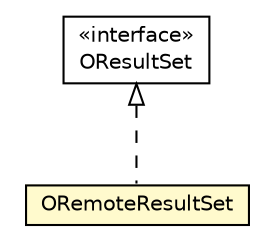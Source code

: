 #!/usr/local/bin/dot
#
# Class diagram 
# Generated by UMLGraph version R5_6-24-gf6e263 (http://www.umlgraph.org/)
#

digraph G {
	edge [fontname="Helvetica",fontsize=10,labelfontname="Helvetica",labelfontsize=10];
	node [fontname="Helvetica",fontsize=10,shape=plaintext];
	nodesep=0.25;
	ranksep=0.5;
	// com.orientechnologies.orient.core.sql.executor.OResultSet
	c5519002 [label=<<table title="com.orientechnologies.orient.core.sql.executor.OResultSet" border="0" cellborder="1" cellspacing="0" cellpadding="2" port="p" href="../../../core/sql/executor/OResultSet.html">
		<tr><td><table border="0" cellspacing="0" cellpadding="1">
<tr><td align="center" balign="center"> &#171;interface&#187; </td></tr>
<tr><td align="center" balign="center"> OResultSet </td></tr>
		</table></td></tr>
		</table>>, URL="../../../core/sql/executor/OResultSet.html", fontname="Helvetica", fontcolor="black", fontsize=10.0];
	// com.orientechnologies.orient.client.remote.message.ORemoteResultSet
	c5519685 [label=<<table title="com.orientechnologies.orient.client.remote.message.ORemoteResultSet" border="0" cellborder="1" cellspacing="0" cellpadding="2" port="p" bgcolor="lemonChiffon" href="./ORemoteResultSet.html">
		<tr><td><table border="0" cellspacing="0" cellpadding="1">
<tr><td align="center" balign="center"> ORemoteResultSet </td></tr>
		</table></td></tr>
		</table>>, URL="./ORemoteResultSet.html", fontname="Helvetica", fontcolor="black", fontsize=10.0];
	//com.orientechnologies.orient.client.remote.message.ORemoteResultSet implements com.orientechnologies.orient.core.sql.executor.OResultSet
	c5519002:p -> c5519685:p [dir=back,arrowtail=empty,style=dashed];
}

